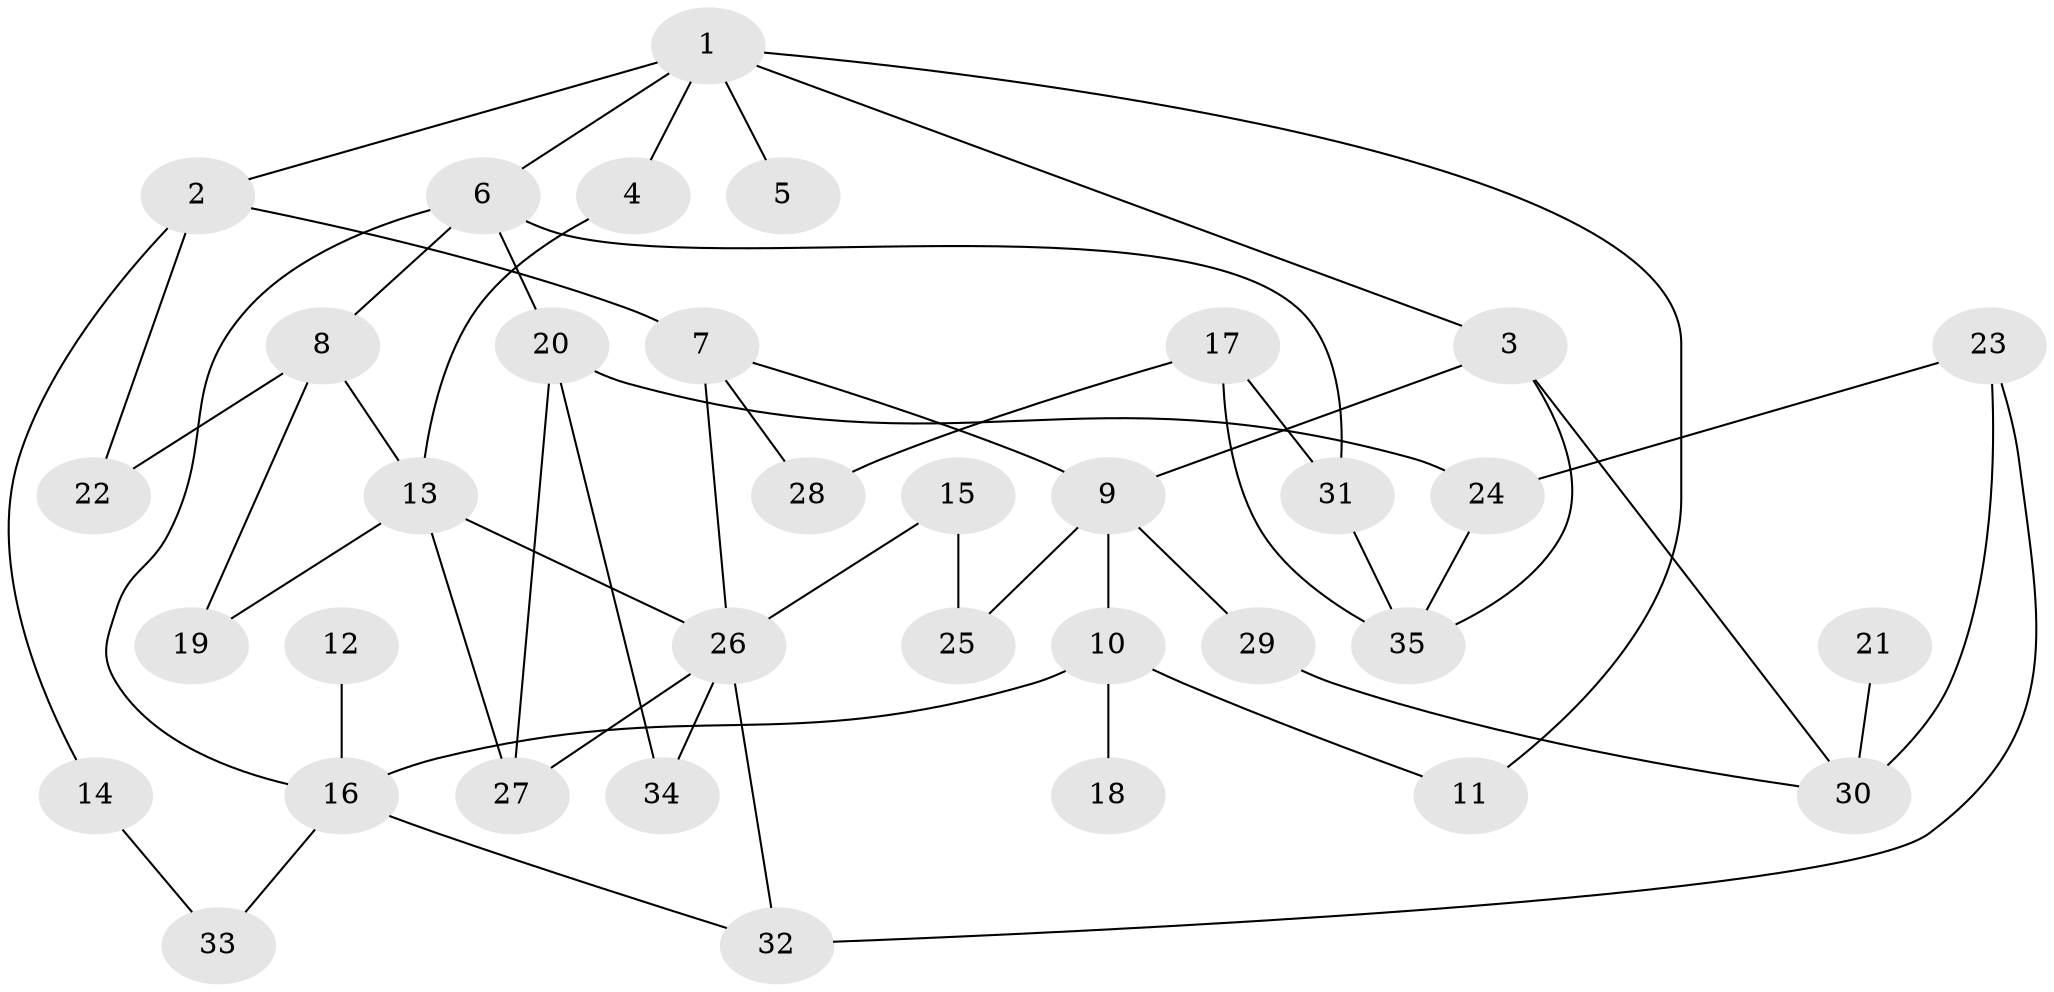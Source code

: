 // original degree distribution, {2: 0.38571428571428573, 6: 0.05714285714285714, 3: 0.12857142857142856, 4: 0.11428571428571428, 5: 0.05714285714285714, 10: 0.014285714285714285, 1: 0.24285714285714285}
// Generated by graph-tools (version 1.1) at 2025/00/03/09/25 03:00:56]
// undirected, 35 vertices, 54 edges
graph export_dot {
graph [start="1"]
  node [color=gray90,style=filled];
  1;
  2;
  3;
  4;
  5;
  6;
  7;
  8;
  9;
  10;
  11;
  12;
  13;
  14;
  15;
  16;
  17;
  18;
  19;
  20;
  21;
  22;
  23;
  24;
  25;
  26;
  27;
  28;
  29;
  30;
  31;
  32;
  33;
  34;
  35;
  1 -- 2 [weight=1.0];
  1 -- 3 [weight=1.0];
  1 -- 4 [weight=1.0];
  1 -- 5 [weight=1.0];
  1 -- 6 [weight=1.0];
  1 -- 11 [weight=1.0];
  2 -- 7 [weight=1.0];
  2 -- 14 [weight=1.0];
  2 -- 22 [weight=1.0];
  3 -- 9 [weight=1.0];
  3 -- 30 [weight=1.0];
  3 -- 35 [weight=1.0];
  4 -- 13 [weight=1.0];
  6 -- 8 [weight=1.0];
  6 -- 16 [weight=1.0];
  6 -- 20 [weight=1.0];
  6 -- 31 [weight=1.0];
  7 -- 9 [weight=1.0];
  7 -- 26 [weight=2.0];
  7 -- 28 [weight=1.0];
  8 -- 13 [weight=1.0];
  8 -- 19 [weight=1.0];
  8 -- 22 [weight=1.0];
  9 -- 10 [weight=1.0];
  9 -- 25 [weight=1.0];
  9 -- 29 [weight=1.0];
  10 -- 11 [weight=1.0];
  10 -- 16 [weight=1.0];
  10 -- 18 [weight=1.0];
  12 -- 16 [weight=1.0];
  13 -- 19 [weight=1.0];
  13 -- 26 [weight=1.0];
  13 -- 27 [weight=1.0];
  14 -- 33 [weight=1.0];
  15 -- 25 [weight=1.0];
  15 -- 26 [weight=1.0];
  16 -- 32 [weight=1.0];
  16 -- 33 [weight=1.0];
  17 -- 28 [weight=1.0];
  17 -- 31 [weight=1.0];
  17 -- 35 [weight=1.0];
  20 -- 24 [weight=1.0];
  20 -- 27 [weight=1.0];
  20 -- 34 [weight=1.0];
  21 -- 30 [weight=1.0];
  23 -- 24 [weight=1.0];
  23 -- 30 [weight=1.0];
  23 -- 32 [weight=1.0];
  24 -- 35 [weight=1.0];
  26 -- 27 [weight=1.0];
  26 -- 32 [weight=1.0];
  26 -- 34 [weight=1.0];
  29 -- 30 [weight=1.0];
  31 -- 35 [weight=2.0];
}
